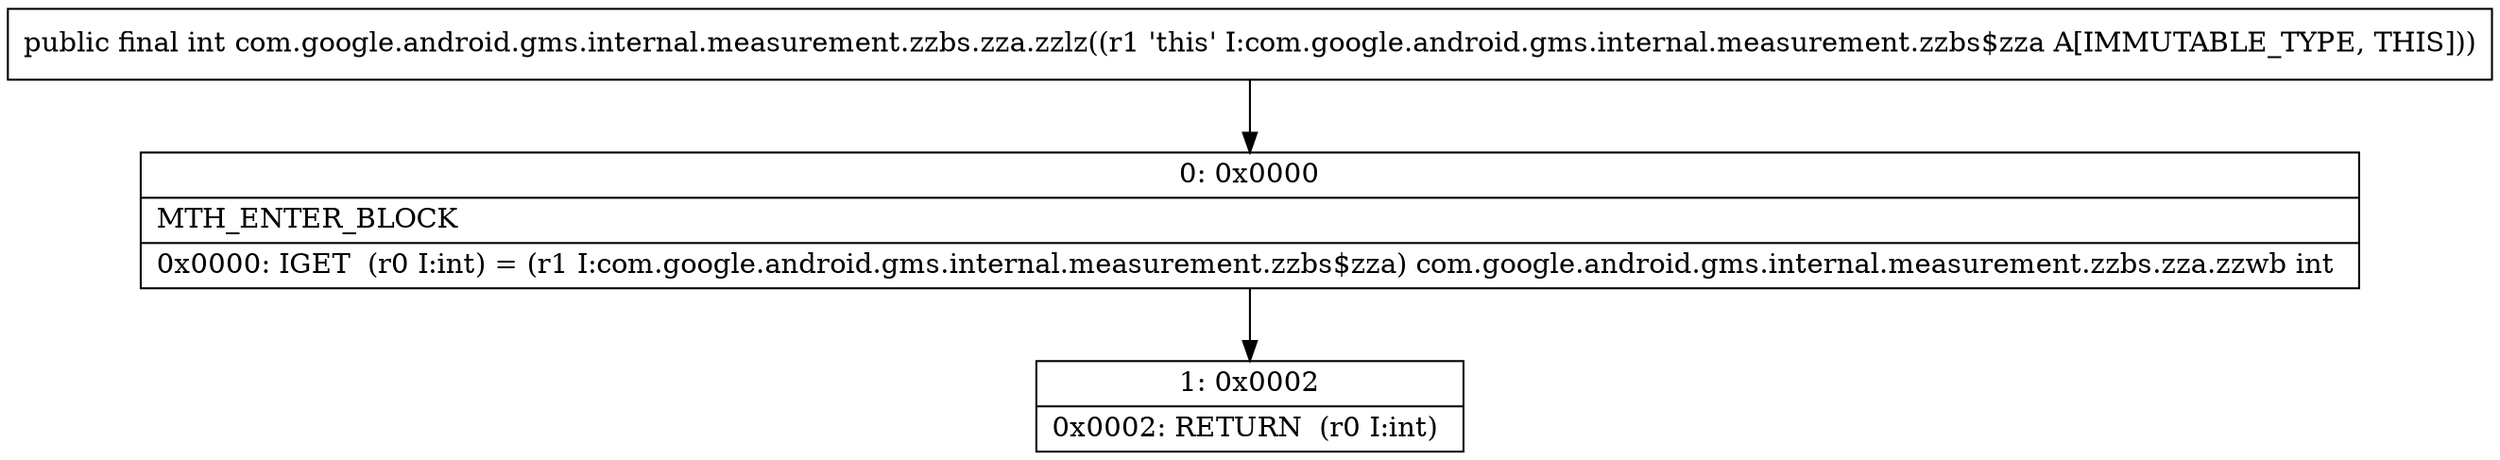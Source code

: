 digraph "CFG forcom.google.android.gms.internal.measurement.zzbs.zza.zzlz()I" {
Node_0 [shape=record,label="{0\:\ 0x0000|MTH_ENTER_BLOCK\l|0x0000: IGET  (r0 I:int) = (r1 I:com.google.android.gms.internal.measurement.zzbs$zza) com.google.android.gms.internal.measurement.zzbs.zza.zzwb int \l}"];
Node_1 [shape=record,label="{1\:\ 0x0002|0x0002: RETURN  (r0 I:int) \l}"];
MethodNode[shape=record,label="{public final int com.google.android.gms.internal.measurement.zzbs.zza.zzlz((r1 'this' I:com.google.android.gms.internal.measurement.zzbs$zza A[IMMUTABLE_TYPE, THIS])) }"];
MethodNode -> Node_0;
Node_0 -> Node_1;
}

